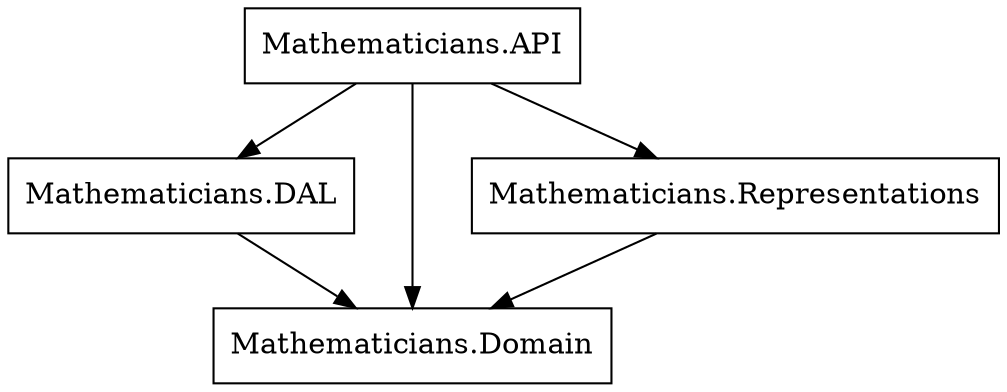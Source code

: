 digraph "Mathematicians" {

"Mathematicians.API" [shape=rectangle]
"Mathematicians.DAL" [shape=rectangle]
"Mathematicians.Domain" [shape=rectangle]
"Mathematicians.Representations" [shape=rectangle]

"Mathematicians.API" -> "Mathematicians.DAL"
"Mathematicians.API" -> "Mathematicians.Domain"
"Mathematicians.API" -> "Mathematicians.Representations"

"Mathematicians.DAL" -> "Mathematicians.Domain"

"Mathematicians.Representations" -> "Mathematicians.Domain"

}